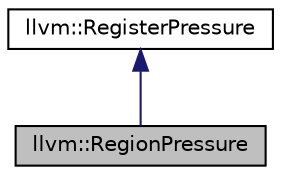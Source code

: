 digraph "llvm::RegionPressure"
{
 // LATEX_PDF_SIZE
  bgcolor="transparent";
  edge [fontname="Helvetica",fontsize="10",labelfontname="Helvetica",labelfontsize="10"];
  node [fontname="Helvetica",fontsize="10",shape=record];
  Node1 [label="llvm::RegionPressure",height=0.2,width=0.4,color="black", fillcolor="grey75", style="filled", fontcolor="black",tooltip="RegisterPressure computed within a region of instructions delimited by TopPos and BottomPos."];
  Node2 -> Node1 [dir="back",color="midnightblue",fontsize="10",style="solid",fontname="Helvetica"];
  Node2 [label="llvm::RegisterPressure",height=0.2,width=0.4,color="black",URL="$structllvm_1_1RegisterPressure.html",tooltip="Base class for register pressure results."];
}
